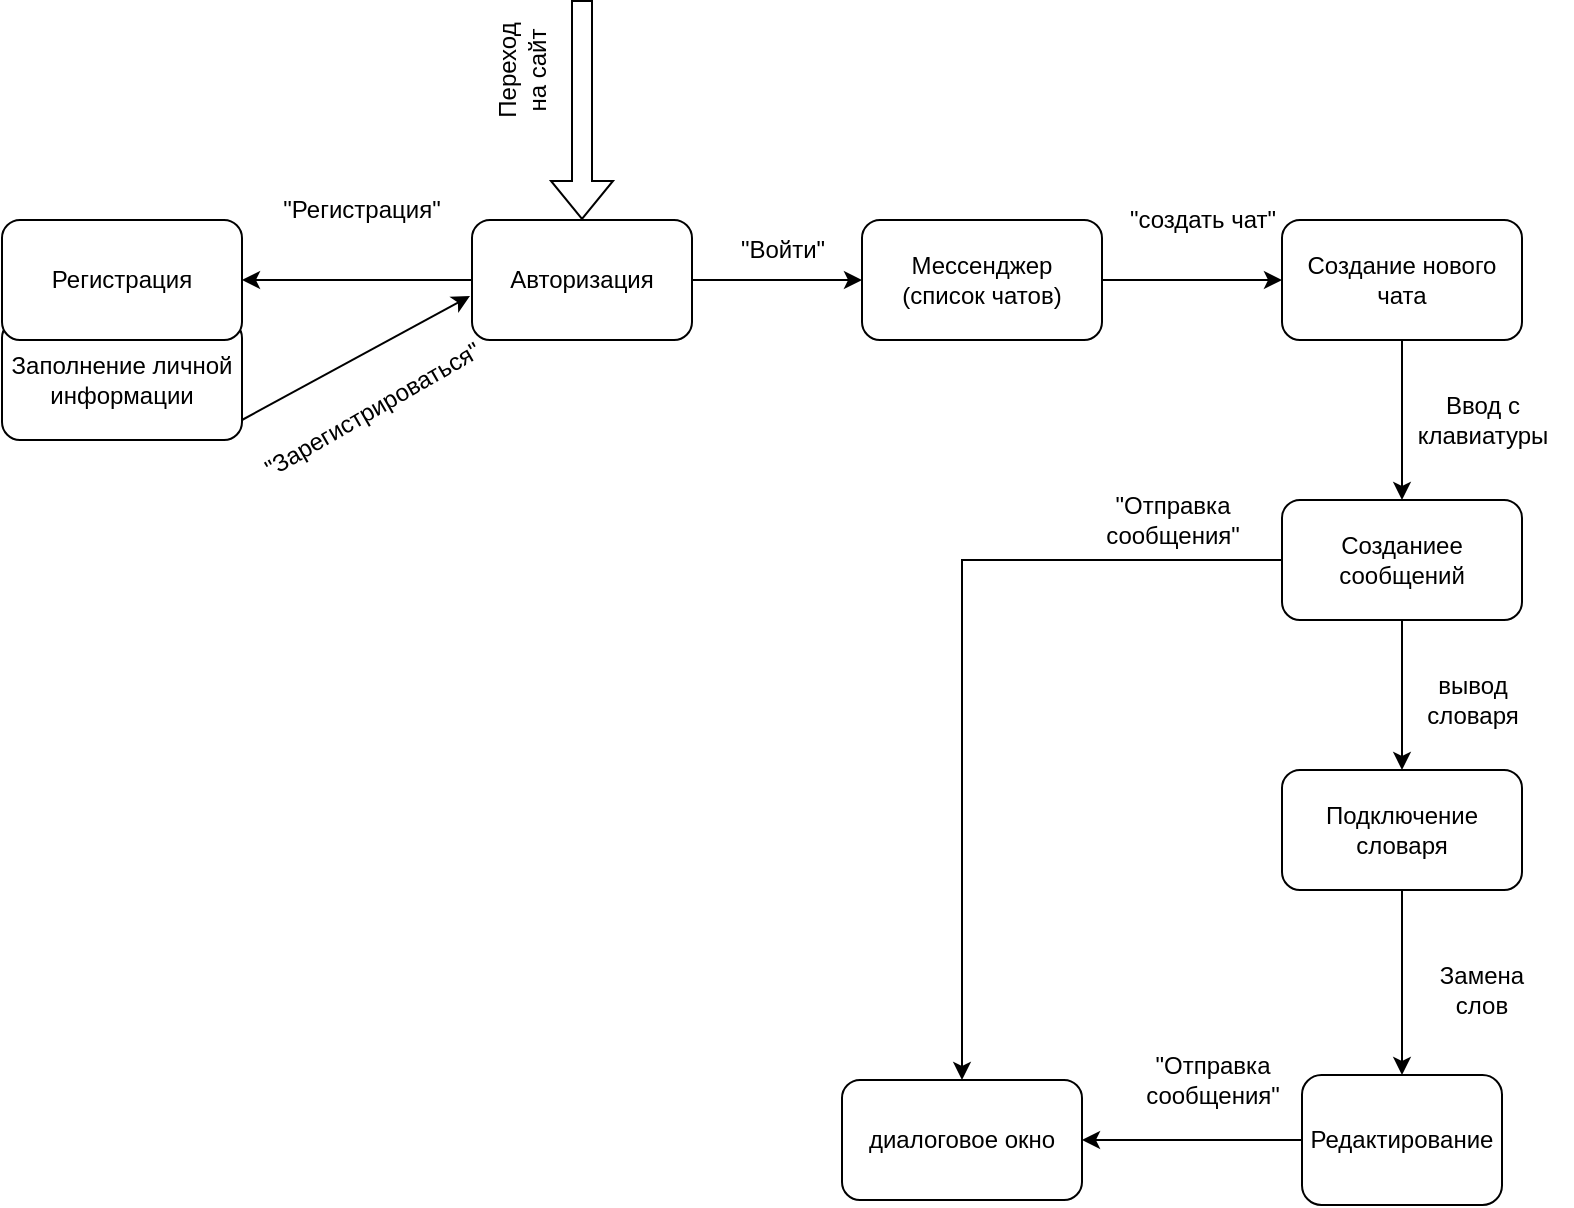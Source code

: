 <mxfile version="20.4.2" type="device"><diagram id="fAeRvQhjoK8NS45ZU7HZ" name="Страница 1"><mxGraphModel dx="965" dy="836" grid="1" gridSize="10" guides="1" tooltips="1" connect="1" arrows="1" fold="1" page="1" pageScale="1" pageWidth="827" pageHeight="1169" math="0" shadow="0"><root><mxCell id="0"/><mxCell id="1" parent="0"/><mxCell id="IDI5OcejrQXmrw996802-19" value="Заполнение личной информации" style="rounded=1;whiteSpace=wrap;html=1;" vertex="1" parent="1"><mxGeometry x="40" y="300" width="120" height="60" as="geometry"/></mxCell><mxCell id="IDI5OcejrQXmrw996802-65" value="" style="edgeStyle=orthogonalEdgeStyle;rounded=0;orthogonalLoop=1;jettySize=auto;html=1;" edge="1" parent="1" source="IDI5OcejrQXmrw996802-18" target="IDI5OcejrQXmrw996802-57"><mxGeometry relative="1" as="geometry"/></mxCell><mxCell id="IDI5OcejrQXmrw996802-74" value="" style="edgeStyle=orthogonalEdgeStyle;rounded=0;orthogonalLoop=1;jettySize=auto;html=1;" edge="1" parent="1" source="IDI5OcejrQXmrw996802-18" target="IDI5OcejrQXmrw996802-73"><mxGeometry relative="1" as="geometry"/></mxCell><mxCell id="IDI5OcejrQXmrw996802-18" value="Созданиее сообщений" style="rounded=1;whiteSpace=wrap;html=1;" vertex="1" parent="1"><mxGeometry x="680" y="390" width="120" height="60" as="geometry"/></mxCell><mxCell id="IDI5OcejrQXmrw996802-15" value="Регистрация" style="rounded=1;whiteSpace=wrap;html=1;" vertex="1" parent="1"><mxGeometry x="40" y="250" width="120" height="60" as="geometry"/></mxCell><mxCell id="IDI5OcejrQXmrw996802-32" value="" style="edgeStyle=orthogonalEdgeStyle;rounded=0;orthogonalLoop=1;jettySize=auto;html=1;" edge="1" parent="1" source="IDI5OcejrQXmrw996802-16" target="IDI5OcejrQXmrw996802-15"><mxGeometry relative="1" as="geometry"/></mxCell><mxCell id="IDI5OcejrQXmrw996802-16" value="Авторизация" style="rounded=1;whiteSpace=wrap;html=1;" vertex="1" parent="1"><mxGeometry x="275" y="250" width="110" height="60" as="geometry"/></mxCell><mxCell id="IDI5OcejrQXmrw996802-50" value="" style="edgeStyle=orthogonalEdgeStyle;rounded=0;orthogonalLoop=1;jettySize=auto;html=1;" edge="1" parent="1" source="IDI5OcejrQXmrw996802-17" target="IDI5OcejrQXmrw996802-18"><mxGeometry relative="1" as="geometry"/></mxCell><mxCell id="IDI5OcejrQXmrw996802-17" value="Создание нового чата" style="rounded=1;whiteSpace=wrap;html=1;" vertex="1" parent="1"><mxGeometry x="680" y="250" width="120" height="60" as="geometry"/></mxCell><mxCell id="IDI5OcejrQXmrw996802-25" value="" style="endArrow=classic;html=1;rounded=0;entryX=-0.009;entryY=0.633;entryDx=0;entryDy=0;entryPerimeter=0;" edge="1" parent="1" target="IDI5OcejrQXmrw996802-16"><mxGeometry width="50" height="50" relative="1" as="geometry"><mxPoint x="160" y="350" as="sourcePoint"/><mxPoint x="210" y="300" as="targetPoint"/></mxGeometry></mxCell><mxCell id="IDI5OcejrQXmrw996802-33" value="" style="shape=flexArrow;endArrow=classic;html=1;rounded=0;entryX=0.5;entryY=0;entryDx=0;entryDy=0;" edge="1" parent="1" target="IDI5OcejrQXmrw996802-16"><mxGeometry width="50" height="50" relative="1" as="geometry"><mxPoint x="330" y="140" as="sourcePoint"/><mxPoint x="360" y="130" as="targetPoint"/></mxGeometry></mxCell><mxCell id="IDI5OcejrQXmrw996802-34" value="Переход на сайт" style="text;html=1;strokeColor=none;fillColor=none;align=center;verticalAlign=middle;whiteSpace=wrap;rounded=0;rotation=-90;" vertex="1" parent="1"><mxGeometry x="270" y="160" width="60" height="30" as="geometry"/></mxCell><mxCell id="IDI5OcejrQXmrw996802-38" value="&quot;Регистрация&quot;" style="text;html=1;strokeColor=none;fillColor=none;align=center;verticalAlign=middle;whiteSpace=wrap;rounded=0;" vertex="1" parent="1"><mxGeometry x="190" y="210" width="60" height="70" as="geometry"/></mxCell><mxCell id="IDI5OcejrQXmrw996802-39" value="&quot;Зарегистрироваться&quot;" style="text;html=1;align=center;verticalAlign=middle;resizable=0;points=[];autosize=1;strokeColor=none;fillColor=none;rotation=-30;" vertex="1" parent="1"><mxGeometry x="150" y="330" width="150" height="30" as="geometry"/></mxCell><mxCell id="IDI5OcejrQXmrw996802-41" value="&quot;Войти&quot;" style="text;html=1;align=center;verticalAlign=middle;resizable=0;points=[];autosize=1;strokeColor=none;fillColor=none;" vertex="1" parent="1"><mxGeometry x="395" y="250" width="70" height="30" as="geometry"/></mxCell><mxCell id="IDI5OcejrQXmrw996802-47" value="" style="edgeStyle=orthogonalEdgeStyle;rounded=0;orthogonalLoop=1;jettySize=auto;html=1;" edge="1" parent="1" source="IDI5OcejrQXmrw996802-43" target="IDI5OcejrQXmrw996802-17"><mxGeometry relative="1" as="geometry"/></mxCell><mxCell id="IDI5OcejrQXmrw996802-43" value="Мессенджер&lt;br&gt;(список чатов)" style="rounded=1;whiteSpace=wrap;html=1;" vertex="1" parent="1"><mxGeometry x="470" y="250" width="120" height="60" as="geometry"/></mxCell><mxCell id="IDI5OcejrQXmrw996802-44" value="" style="endArrow=classic;html=1;rounded=0;exitX=1;exitY=0.5;exitDx=0;exitDy=0;entryX=0;entryY=0.5;entryDx=0;entryDy=0;" edge="1" parent="1" source="IDI5OcejrQXmrw996802-16" target="IDI5OcejrQXmrw996802-43"><mxGeometry width="50" height="50" relative="1" as="geometry"><mxPoint x="410" y="300" as="sourcePoint"/><mxPoint x="460" y="250" as="targetPoint"/></mxGeometry></mxCell><mxCell id="IDI5OcejrQXmrw996802-48" value="&quot;создать чат&quot;" style="text;html=1;align=center;verticalAlign=middle;resizable=0;points=[];autosize=1;strokeColor=none;fillColor=none;" vertex="1" parent="1"><mxGeometry x="590" y="235" width="100" height="30" as="geometry"/></mxCell><mxCell id="IDI5OcejrQXmrw996802-60" value="" style="edgeStyle=orthogonalEdgeStyle;rounded=0;orthogonalLoop=1;jettySize=auto;html=1;exitX=0;exitY=0.5;exitDx=0;exitDy=0;" edge="1" parent="1" source="IDI5OcejrQXmrw996802-66" target="IDI5OcejrQXmrw996802-57"><mxGeometry relative="1" as="geometry"><mxPoint x="670" y="560" as="sourcePoint"/></mxGeometry></mxCell><mxCell id="IDI5OcejrQXmrw996802-57" value="диалоговое окно" style="rounded=1;whiteSpace=wrap;html=1;" vertex="1" parent="1"><mxGeometry x="460" y="680" width="120" height="60" as="geometry"/></mxCell><mxCell id="IDI5OcejrQXmrw996802-62" value="Ввод с&lt;br&gt;клавиатуры" style="text;html=1;align=center;verticalAlign=middle;resizable=0;points=[];autosize=1;strokeColor=none;fillColor=none;rotation=0;" vertex="1" parent="1"><mxGeometry x="735" y="330" width="90" height="40" as="geometry"/></mxCell><mxCell id="IDI5OcejrQXmrw996802-66" value="Редактирование" style="rounded=1;whiteSpace=wrap;html=1;" vertex="1" parent="1"><mxGeometry x="690" y="677.5" width="100" height="65" as="geometry"/></mxCell><mxCell id="IDI5OcejrQXmrw996802-69" value="&quot;Отправка &lt;br&gt;сообщения&quot;" style="text;html=1;align=center;verticalAlign=middle;resizable=0;points=[];autosize=1;strokeColor=none;fillColor=none;rotation=0;" vertex="1" parent="1"><mxGeometry x="600" y="660" width="90" height="40" as="geometry"/></mxCell><mxCell id="IDI5OcejrQXmrw996802-71" value="Замена слов" style="text;html=1;strokeColor=none;fillColor=none;align=center;verticalAlign=middle;whiteSpace=wrap;rounded=0;" vertex="1" parent="1"><mxGeometry x="750" y="620" width="60" height="30" as="geometry"/></mxCell><mxCell id="IDI5OcejrQXmrw996802-72" value="&quot;Отправка &lt;br&gt;сообщения&quot;" style="text;html=1;align=center;verticalAlign=middle;resizable=0;points=[];autosize=1;strokeColor=none;fillColor=none;rotation=0;" vertex="1" parent="1"><mxGeometry x="580" y="380" width="90" height="40" as="geometry"/></mxCell><mxCell id="IDI5OcejrQXmrw996802-78" value="" style="edgeStyle=orthogonalEdgeStyle;rounded=0;orthogonalLoop=1;jettySize=auto;html=1;" edge="1" parent="1" source="IDI5OcejrQXmrw996802-73" target="IDI5OcejrQXmrw996802-66"><mxGeometry relative="1" as="geometry"/></mxCell><mxCell id="IDI5OcejrQXmrw996802-73" value="Подключение словаря" style="rounded=1;whiteSpace=wrap;html=1;" vertex="1" parent="1"><mxGeometry x="680" y="525" width="120" height="60" as="geometry"/></mxCell><mxCell id="IDI5OcejrQXmrw996802-79" value="вывод &lt;br&gt;словаря" style="text;html=1;align=center;verticalAlign=middle;resizable=0;points=[];autosize=1;strokeColor=none;fillColor=none;" vertex="1" parent="1"><mxGeometry x="740" y="470" width="70" height="40" as="geometry"/></mxCell></root></mxGraphModel></diagram></mxfile>